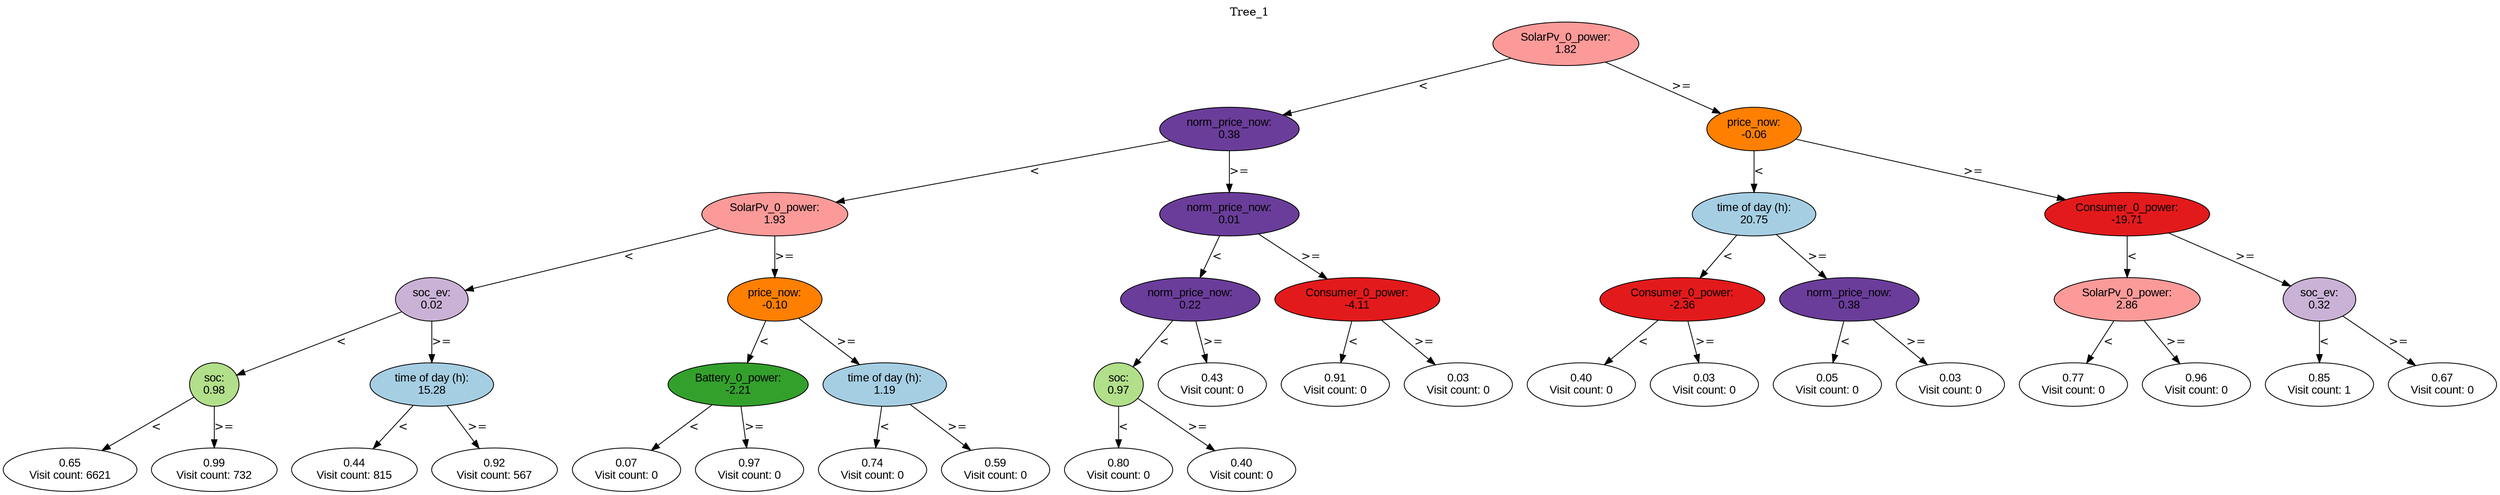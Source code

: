 digraph BST {
    node [fontname="Arial" style=filled colorscheme=paired12];
    0 [ label = "SolarPv_0_power:
1.82" fillcolor=5];
    1 [ label = "norm_price_now:
0.38" fillcolor=10];
    2 [ label = "SolarPv_0_power:
1.93" fillcolor=5];
    3 [ label = "soc_ev:
0.02" fillcolor=9];
    4 [ label = "soc:
0.98" fillcolor=3];
    5 [ label = "0.65
Visit count: 6621" fillcolor=white];
    6 [ label = "0.99
Visit count: 732" fillcolor=white];
    7 [ label = "time of day (h):
15.28" fillcolor=1];
    8 [ label = "0.44
Visit count: 815" fillcolor=white];
    9 [ label = "0.92
Visit count: 567" fillcolor=white];
    10 [ label = "price_now:
-0.10" fillcolor=8];
    11 [ label = "Battery_0_power:
-2.21" fillcolor=4];
    12 [ label = "0.07
Visit count: 0" fillcolor=white];
    13 [ label = "0.97
Visit count: 0" fillcolor=white];
    14 [ label = "time of day (h):
1.19" fillcolor=1];
    15 [ label = "0.74
Visit count: 0" fillcolor=white];
    16 [ label = "0.59
Visit count: 0" fillcolor=white];
    17 [ label = "norm_price_now:
0.01" fillcolor=10];
    18 [ label = "norm_price_now:
0.22" fillcolor=10];
    19 [ label = "soc:
0.97" fillcolor=3];
    20 [ label = "0.80
Visit count: 0" fillcolor=white];
    21 [ label = "0.40
Visit count: 0" fillcolor=white];
    22 [ label = "0.43
Visit count: 0" fillcolor=white];
    23 [ label = "Consumer_0_power:
-4.11" fillcolor=6];
    24 [ label = "0.91
Visit count: 0" fillcolor=white];
    25 [ label = "0.03
Visit count: 0" fillcolor=white];
    26 [ label = "price_now:
-0.06" fillcolor=8];
    27 [ label = "time of day (h):
20.75" fillcolor=1];
    28 [ label = "Consumer_0_power:
-2.36" fillcolor=6];
    29 [ label = "0.40
Visit count: 0" fillcolor=white];
    30 [ label = "0.03
Visit count: 0" fillcolor=white];
    31 [ label = "norm_price_now:
0.38" fillcolor=10];
    32 [ label = "0.05
Visit count: 0" fillcolor=white];
    33 [ label = "0.03
Visit count: 0" fillcolor=white];
    34 [ label = "Consumer_0_power:
-19.71" fillcolor=6];
    35 [ label = "SolarPv_0_power:
2.86" fillcolor=5];
    36 [ label = "0.77
Visit count: 0" fillcolor=white];
    37 [ label = "0.96
Visit count: 0" fillcolor=white];
    38 [ label = "soc_ev:
0.32" fillcolor=9];
    39 [ label = "0.85
Visit count: 1" fillcolor=white];
    40 [ label = "0.67
Visit count: 0" fillcolor=white];

    0  -> 1[ label = "<"];
    0  -> 26[ label = ">="];
    1  -> 2[ label = "<"];
    1  -> 17[ label = ">="];
    2  -> 3[ label = "<"];
    2  -> 10[ label = ">="];
    3  -> 4[ label = "<"];
    3  -> 7[ label = ">="];
    4  -> 5[ label = "<"];
    4  -> 6[ label = ">="];
    7  -> 8[ label = "<"];
    7  -> 9[ label = ">="];
    10  -> 11[ label = "<"];
    10  -> 14[ label = ">="];
    11  -> 12[ label = "<"];
    11  -> 13[ label = ">="];
    14  -> 15[ label = "<"];
    14  -> 16[ label = ">="];
    17  -> 18[ label = "<"];
    17  -> 23[ label = ">="];
    18  -> 19[ label = "<"];
    18  -> 22[ label = ">="];
    19  -> 20[ label = "<"];
    19  -> 21[ label = ">="];
    23  -> 24[ label = "<"];
    23  -> 25[ label = ">="];
    26  -> 27[ label = "<"];
    26  -> 34[ label = ">="];
    27  -> 28[ label = "<"];
    27  -> 31[ label = ">="];
    28  -> 29[ label = "<"];
    28  -> 30[ label = ">="];
    31  -> 32[ label = "<"];
    31  -> 33[ label = ">="];
    34  -> 35[ label = "<"];
    34  -> 38[ label = ">="];
    35  -> 36[ label = "<"];
    35  -> 37[ label = ">="];
    38  -> 39[ label = "<"];
    38  -> 40[ label = ">="];

    labelloc="t";
    label="Tree_1";
}
